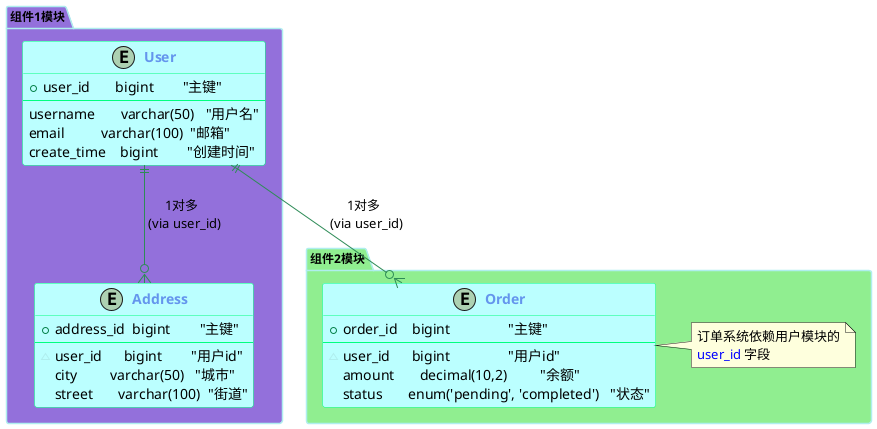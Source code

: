 @startuml

' 基础样式
skinparam package {
  BackgroundColor #9370DB
  ' BackgroundColor #fff
  BorderColor #AFEEEE
  FontSize 12
}

skinparam class {
  ' 背景色
  BackgroundColor #BBFFFF
  ArrowColor SeaGreen
  ' 边框颜色
  BorderColor SpringGreen
  FontColor #6495ED
  FontStyle bold
}


package 组件1模块 {
  ' 用户相关实体
  entity "User" as user {
    {field} + user_id       bigint        "主键"
    --
    {field}  username       varchar(50)   "用户名"
    {field}  email          varchar(100)  "邮箱"
    {field}  create_time    bigint        "创建时间"
  }

  entity "Address" as address {
    {field} + address_id  bigint        "主键"
    --
    {field}  ~user_id      bigint        "用户id"
    {field}  city         varchar(50)   "城市"
    {field}  street       varchar(100)  "街道"
  }

  ' 用户模块关系
  user ||--o{ address : "1对多 \n (via user_id)"
}


package 组件2模块 #LightGreen {
  ' 订单相关实体
  entity "Order" as order {
    {field} + order_id    bigint                "主键"
    --
    {field}  ~user_id      bigint                "用户id"
    {field}  amount       decimal(10,2)         "余额"
    {field}  status       enum('pending', 'completed')   "状态"
  }

  ' 跨模块关系（示例）
  note right of order
    订单系统依赖用户模块的
    <color:blue>user_id</color> 字段
  end note
}

'---------- 辅助关联关系 ----------
user ||--o{ order : "1对多 \n (via user_id)"


' 隐藏字段
'hide fields

@enduml
